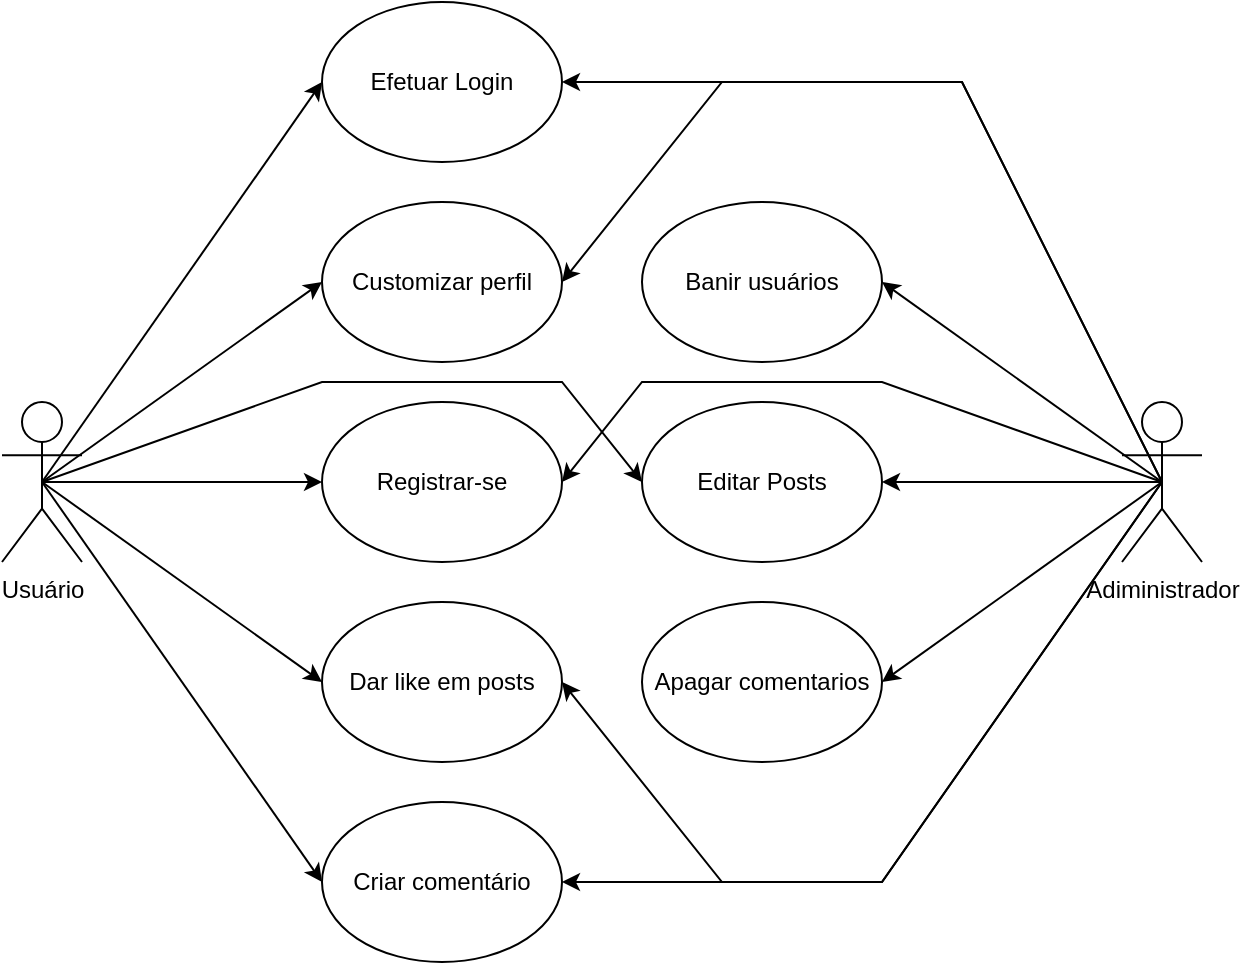 <mxfile version="15.7.3" type="device"><diagram id="c2aDmoQh9RdQsOLWHUEn" name="Page-1"><mxGraphModel dx="413" dy="214" grid="1" gridSize="10" guides="1" tooltips="1" connect="1" arrows="1" fold="1" page="1" pageScale="1" pageWidth="1000" pageHeight="1000" math="0" shadow="0"><root><mxCell id="0"/><mxCell id="1" parent="0"/><mxCell id="wSee-QM0LLgC8SYdekNR-1" value="Usuário" style="shape=umlActor;verticalLabelPosition=bottom;verticalAlign=top;html=1;outlineConnect=0;" parent="1" vertex="1"><mxGeometry x="200" y="240" width="40" height="80" as="geometry"/></mxCell><mxCell id="wSee-QM0LLgC8SYdekNR-2" value="Adiministrador&lt;br&gt;" style="shape=umlActor;verticalLabelPosition=bottom;verticalAlign=top;html=1;outlineConnect=0;" parent="1" vertex="1"><mxGeometry x="760" y="240" width="40" height="80" as="geometry"/></mxCell><mxCell id="vsM2n0Dq50xIknzaooda-1" value="Efetuar Login" style="ellipse;whiteSpace=wrap;html=1;" parent="1" vertex="1"><mxGeometry x="360" y="40" width="120" height="80" as="geometry"/></mxCell><mxCell id="vsM2n0Dq50xIknzaooda-2" value="Registrar-se" style="ellipse;whiteSpace=wrap;html=1;" parent="1" vertex="1"><mxGeometry x="360" y="240" width="120" height="80" as="geometry"/></mxCell><mxCell id="vsM2n0Dq50xIknzaooda-3" value="" style="endArrow=classic;html=1;rounded=0;exitX=0.5;exitY=0.5;exitDx=0;exitDy=0;exitPerimeter=0;entryX=0;entryY=0.5;entryDx=0;entryDy=0;" parent="1" source="wSee-QM0LLgC8SYdekNR-1" target="vsM2n0Dq50xIknzaooda-2" edge="1"><mxGeometry width="50" height="50" relative="1" as="geometry"><mxPoint x="400" y="310" as="sourcePoint"/><mxPoint x="450" y="260" as="targetPoint"/></mxGeometry></mxCell><mxCell id="vsM2n0Dq50xIknzaooda-4" value="" style="endArrow=classic;html=1;rounded=0;entryX=0;entryY=0.5;entryDx=0;entryDy=0;exitX=0.5;exitY=0.5;exitDx=0;exitDy=0;exitPerimeter=0;" parent="1" source="wSee-QM0LLgC8SYdekNR-1" target="vsM2n0Dq50xIknzaooda-1" edge="1"><mxGeometry width="50" height="50" relative="1" as="geometry"><mxPoint x="400" y="310" as="sourcePoint"/><mxPoint x="450" y="260" as="targetPoint"/></mxGeometry></mxCell><mxCell id="vsM2n0Dq50xIknzaooda-5" value="Criar comentário" style="ellipse;whiteSpace=wrap;html=1;" parent="1" vertex="1"><mxGeometry x="360" y="440" width="120" height="80" as="geometry"/></mxCell><mxCell id="vsM2n0Dq50xIknzaooda-6" value="" style="endArrow=classic;html=1;rounded=0;entryX=0;entryY=0.5;entryDx=0;entryDy=0;exitX=0.5;exitY=0.5;exitDx=0;exitDy=0;exitPerimeter=0;" parent="1" source="wSee-QM0LLgC8SYdekNR-1" target="vsM2n0Dq50xIknzaooda-5" edge="1"><mxGeometry width="50" height="50" relative="1" as="geometry"><mxPoint x="400" y="310" as="sourcePoint"/><mxPoint x="450" y="260" as="targetPoint"/></mxGeometry></mxCell><mxCell id="vsM2n0Dq50xIknzaooda-7" value="Dar like em posts" style="ellipse;whiteSpace=wrap;html=1;" parent="1" vertex="1"><mxGeometry x="360" y="340" width="120" height="80" as="geometry"/></mxCell><mxCell id="vsM2n0Dq50xIknzaooda-8" value="" style="endArrow=classic;html=1;rounded=0;entryX=0;entryY=0.5;entryDx=0;entryDy=0;exitX=0.5;exitY=0.5;exitDx=0;exitDy=0;exitPerimeter=0;" parent="1" source="wSee-QM0LLgC8SYdekNR-1" target="vsM2n0Dq50xIknzaooda-7" edge="1"><mxGeometry width="50" height="50" relative="1" as="geometry"><mxPoint x="400" y="310" as="sourcePoint"/><mxPoint x="450" y="260" as="targetPoint"/><Array as="points"/></mxGeometry></mxCell><mxCell id="vsM2n0Dq50xIknzaooda-9" value="" style="endArrow=classic;html=1;rounded=0;entryX=1;entryY=0.5;entryDx=0;entryDy=0;exitX=0.5;exitY=0.5;exitDx=0;exitDy=0;exitPerimeter=0;" parent="1" source="wSee-QM0LLgC8SYdekNR-2" target="vsM2n0Dq50xIknzaooda-10" edge="1"><mxGeometry width="50" height="50" relative="1" as="geometry"><mxPoint x="770" y="410" as="sourcePoint"/><mxPoint x="850" y="380" as="targetPoint"/></mxGeometry></mxCell><mxCell id="vsM2n0Dq50xIknzaooda-10" value="Apagar comentarios" style="ellipse;whiteSpace=wrap;html=1;" parent="1" vertex="1"><mxGeometry x="520" y="340" width="120" height="80" as="geometry"/></mxCell><mxCell id="vsM2n0Dq50xIknzaooda-11" value="Banir usuários" style="ellipse;whiteSpace=wrap;html=1;" parent="1" vertex="1"><mxGeometry x="520" y="140" width="120" height="80" as="geometry"/></mxCell><mxCell id="vsM2n0Dq50xIknzaooda-13" value="" style="endArrow=classic;html=1;rounded=0;entryX=1;entryY=0.5;entryDx=0;entryDy=0;exitX=0.5;exitY=0.5;exitDx=0;exitDy=0;exitPerimeter=0;" parent="1" source="wSee-QM0LLgC8SYdekNR-2" target="vsM2n0Dq50xIknzaooda-11" edge="1"><mxGeometry width="50" height="50" relative="1" as="geometry"><mxPoint x="880" y="340" as="sourcePoint"/><mxPoint x="930" y="290" as="targetPoint"/></mxGeometry></mxCell><mxCell id="vsM2n0Dq50xIknzaooda-15" value="Customizar perfil" style="ellipse;whiteSpace=wrap;html=1;" parent="1" vertex="1"><mxGeometry x="360" y="140" width="120" height="80" as="geometry"/></mxCell><mxCell id="vsM2n0Dq50xIknzaooda-16" value="" style="endArrow=classic;html=1;rounded=0;entryX=0;entryY=0.5;entryDx=0;entryDy=0;exitX=0.5;exitY=0.5;exitDx=0;exitDy=0;exitPerimeter=0;" parent="1" target="vsM2n0Dq50xIknzaooda-15" edge="1" source="wSee-QM0LLgC8SYdekNR-1"><mxGeometry width="50" height="50" relative="1" as="geometry"><mxPoint x="220" y="160" as="sourcePoint"/><mxPoint x="460" y="220" as="targetPoint"/><Array as="points"/></mxGeometry></mxCell><mxCell id="ZyP1MSyVOepP99VF6Djo-1" value="Editar Posts" style="ellipse;whiteSpace=wrap;html=1;" vertex="1" parent="1"><mxGeometry x="520" y="240" width="120" height="80" as="geometry"/></mxCell><mxCell id="ZyP1MSyVOepP99VF6Djo-2" value="" style="endArrow=classic;html=1;rounded=0;exitX=0.5;exitY=0.5;exitDx=0;exitDy=0;exitPerimeter=0;entryX=0;entryY=0.5;entryDx=0;entryDy=0;" edge="1" parent="1" source="wSee-QM0LLgC8SYdekNR-1" target="ZyP1MSyVOepP99VF6Djo-1"><mxGeometry width="50" height="50" relative="1" as="geometry"><mxPoint x="530" y="280" as="sourcePoint"/><mxPoint x="520" y="160" as="targetPoint"/><Array as="points"><mxPoint x="360" y="230"/><mxPoint x="480" y="230"/></Array></mxGeometry></mxCell><mxCell id="ZyP1MSyVOepP99VF6Djo-5" value="" style="endArrow=classic;html=1;rounded=0;exitX=0.5;exitY=0.5;exitDx=0;exitDy=0;exitPerimeter=0;entryX=1;entryY=0.5;entryDx=0;entryDy=0;" edge="1" parent="1" source="wSee-QM0LLgC8SYdekNR-2" target="ZyP1MSyVOepP99VF6Djo-1"><mxGeometry width="50" height="50" relative="1" as="geometry"><mxPoint x="560" y="350" as="sourcePoint"/><mxPoint x="610" y="300" as="targetPoint"/></mxGeometry></mxCell><mxCell id="ZyP1MSyVOepP99VF6Djo-6" value="" style="endArrow=classic;html=1;rounded=0;entryX=1;entryY=0.5;entryDx=0;entryDy=0;exitX=0.5;exitY=0.5;exitDx=0;exitDy=0;exitPerimeter=0;" edge="1" parent="1" source="wSee-QM0LLgC8SYdekNR-2" target="vsM2n0Dq50xIknzaooda-5"><mxGeometry width="50" height="50" relative="1" as="geometry"><mxPoint x="570" y="370" as="sourcePoint"/><mxPoint x="620" y="320" as="targetPoint"/><Array as="points"><mxPoint x="640" y="480"/></Array></mxGeometry></mxCell><mxCell id="ZyP1MSyVOepP99VF6Djo-7" value="" style="endArrow=classic;html=1;rounded=0;entryX=1;entryY=0.5;entryDx=0;entryDy=0;exitX=0.5;exitY=0.5;exitDx=0;exitDy=0;exitPerimeter=0;" edge="1" parent="1" source="wSee-QM0LLgC8SYdekNR-2" target="vsM2n0Dq50xIknzaooda-1"><mxGeometry width="50" height="50" relative="1" as="geometry"><mxPoint x="570" y="250" as="sourcePoint"/><mxPoint x="620" y="200" as="targetPoint"/><Array as="points"><mxPoint x="680" y="80"/></Array></mxGeometry></mxCell><mxCell id="ZyP1MSyVOepP99VF6Djo-8" value="" style="endArrow=classic;html=1;rounded=0;exitX=0.5;exitY=0.5;exitDx=0;exitDy=0;exitPerimeter=0;entryX=1;entryY=0.5;entryDx=0;entryDy=0;" edge="1" parent="1" source="wSee-QM0LLgC8SYdekNR-2" target="vsM2n0Dq50xIknzaooda-7"><mxGeometry width="50" height="50" relative="1" as="geometry"><mxPoint x="540" y="350" as="sourcePoint"/><mxPoint x="590" y="300" as="targetPoint"/><Array as="points"><mxPoint x="640" y="480"/><mxPoint x="560" y="480"/></Array></mxGeometry></mxCell><mxCell id="ZyP1MSyVOepP99VF6Djo-9" value="" style="endArrow=classic;html=1;rounded=0;exitX=0.5;exitY=0.5;exitDx=0;exitDy=0;exitPerimeter=0;entryX=1;entryY=0.5;entryDx=0;entryDy=0;" edge="1" parent="1" source="wSee-QM0LLgC8SYdekNR-2" target="vsM2n0Dq50xIknzaooda-15"><mxGeometry width="50" height="50" relative="1" as="geometry"><mxPoint x="490" y="260" as="sourcePoint"/><mxPoint x="540" y="210" as="targetPoint"/><Array as="points"><mxPoint x="680" y="80"/><mxPoint x="560" y="80"/></Array></mxGeometry></mxCell><mxCell id="ZyP1MSyVOepP99VF6Djo-11" value="" style="endArrow=classic;html=1;rounded=0;entryX=1;entryY=0.5;entryDx=0;entryDy=0;exitX=0.5;exitY=0.5;exitDx=0;exitDy=0;exitPerimeter=0;" edge="1" parent="1" source="wSee-QM0LLgC8SYdekNR-2" target="vsM2n0Dq50xIknzaooda-2"><mxGeometry width="50" height="50" relative="1" as="geometry"><mxPoint x="720" y="300" as="sourcePoint"/><mxPoint x="530" y="260" as="targetPoint"/><Array as="points"><mxPoint x="640" y="230"/><mxPoint x="520" y="230"/></Array></mxGeometry></mxCell></root></mxGraphModel></diagram></mxfile>